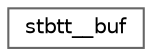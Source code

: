 digraph "Graphical Class Hierarchy"
{
 // LATEX_PDF_SIZE
  bgcolor="transparent";
  edge [fontname=Helvetica,fontsize=10,labelfontname=Helvetica,labelfontsize=10];
  node [fontname=Helvetica,fontsize=10,shape=box,height=0.2,width=0.4];
  rankdir="LR";
  Node0 [label="stbtt__buf",height=0.2,width=0.4,color="grey40", fillcolor="white", style="filled",URL="$structstbtt____buf.html",tooltip=" "];
}
